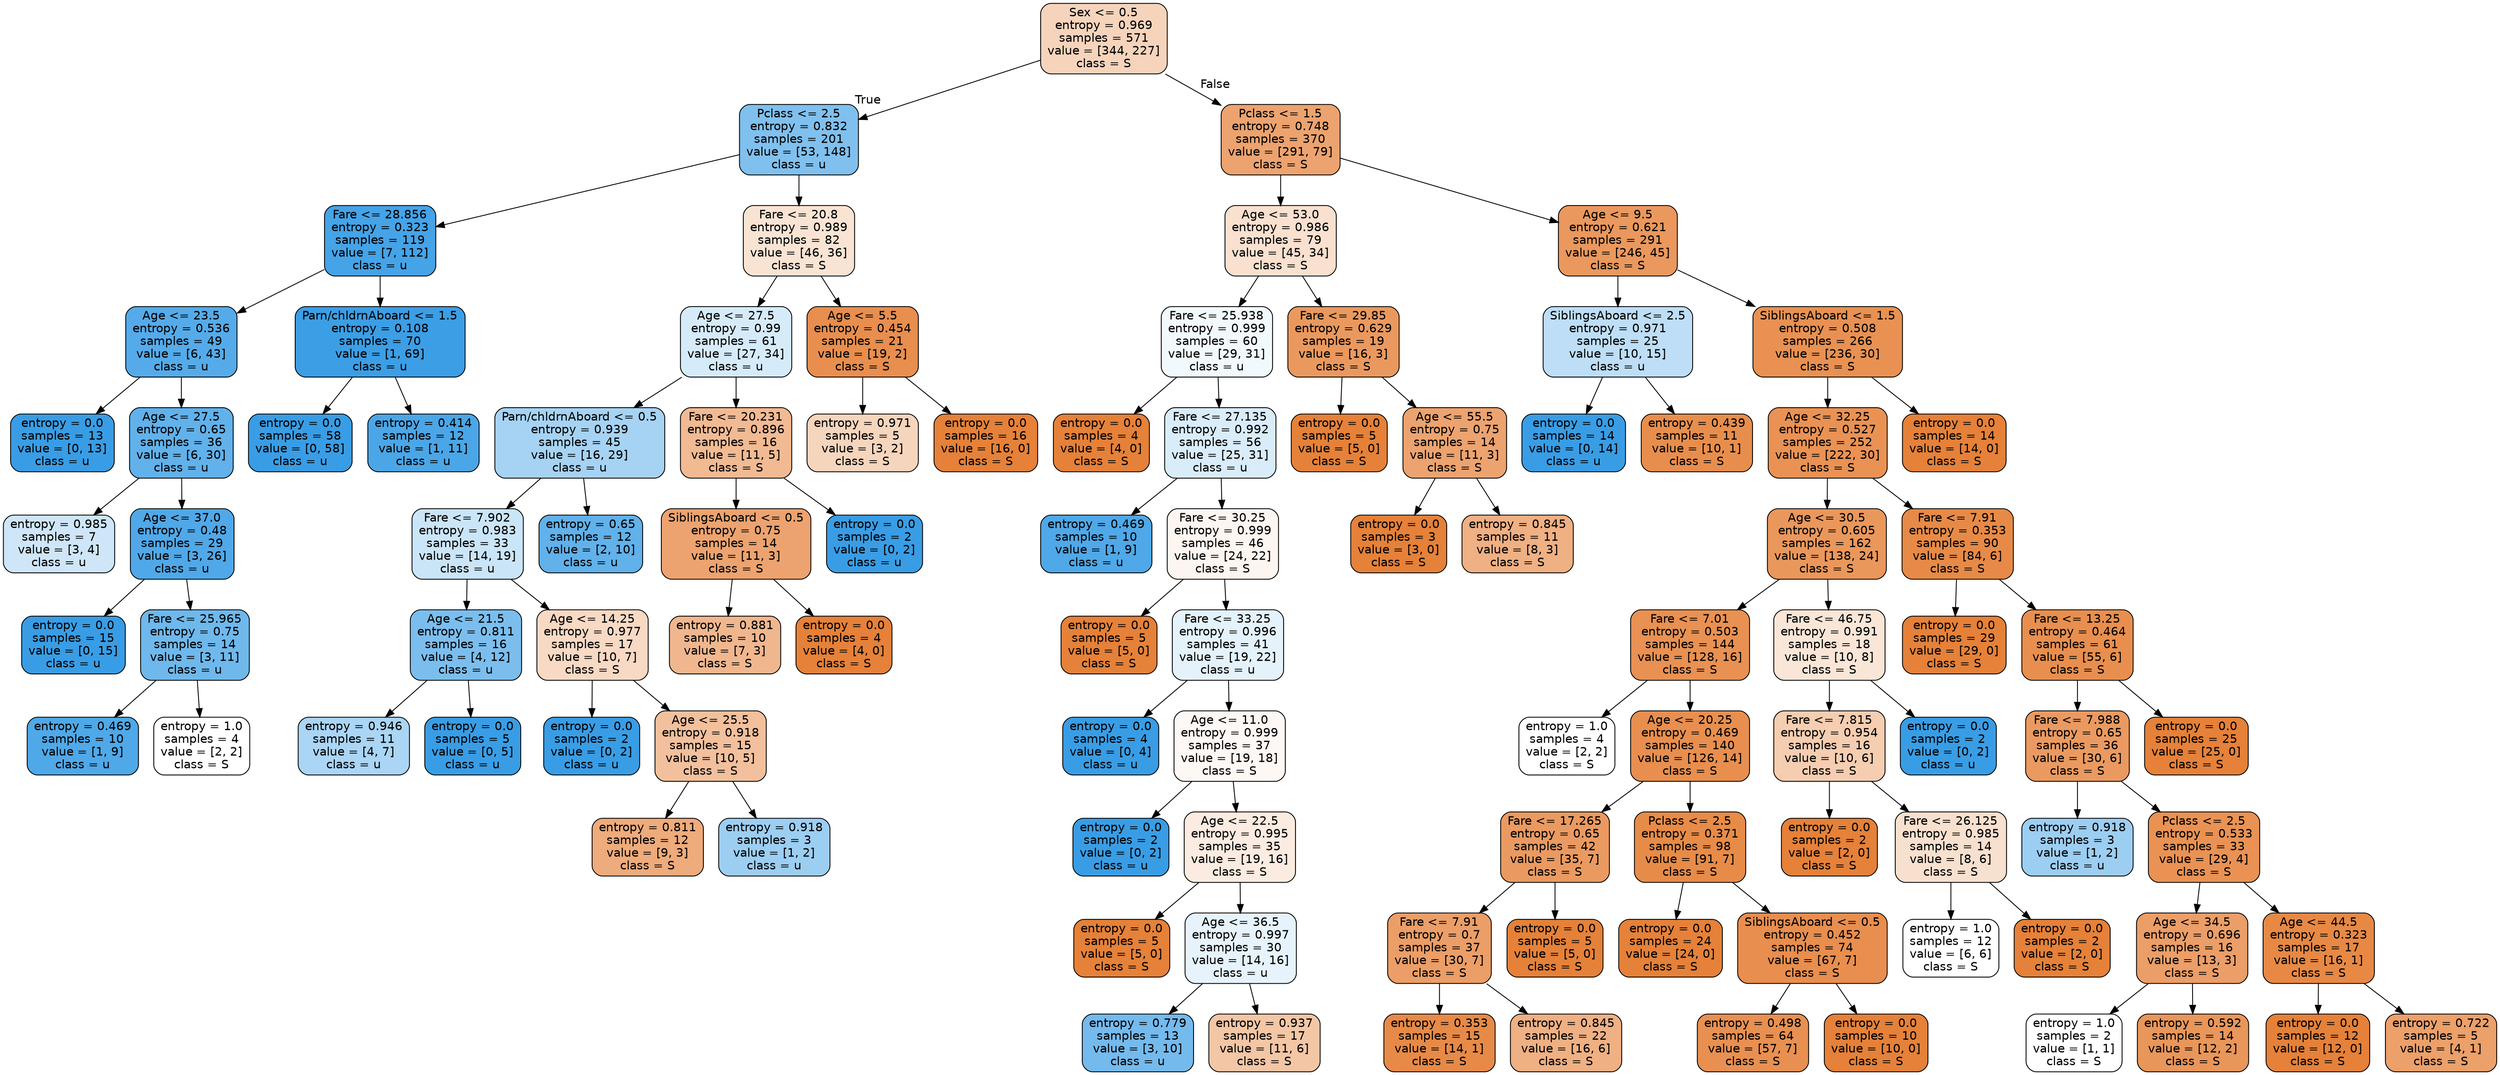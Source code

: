 digraph Tree {
node [shape=box, style="filled, rounded", color="black", fontname=helvetica] ;
edge [fontname=helvetica] ;
0 [label="Sex <= 0.5\nentropy = 0.969\nsamples = 571\nvalue = [344, 227]\nclass = S", fillcolor="#f6d4bc"] ;
1 [label="Pclass <= 2.5\nentropy = 0.832\nsamples = 201\nvalue = [53, 148]\nclass = u", fillcolor="#80c0ee"] ;
0 -> 1 [labeldistance=2.5, labelangle=45, headlabel="True"] ;
2 [label="Fare <= 28.856\nentropy = 0.323\nsamples = 119\nvalue = [7, 112]\nclass = u", fillcolor="#45a3e7"] ;
1 -> 2 ;
3 [label="Age <= 23.5\nentropy = 0.536\nsamples = 49\nvalue = [6, 43]\nclass = u", fillcolor="#55abe9"] ;
2 -> 3 ;
4 [label="entropy = 0.0\nsamples = 13\nvalue = [0, 13]\nclass = u", fillcolor="#399de5"] ;
3 -> 4 ;
5 [label="Age <= 27.5\nentropy = 0.65\nsamples = 36\nvalue = [6, 30]\nclass = u", fillcolor="#61b1ea"] ;
3 -> 5 ;
6 [label="entropy = 0.985\nsamples = 7\nvalue = [3, 4]\nclass = u", fillcolor="#cee6f8"] ;
5 -> 6 ;
7 [label="Age <= 37.0\nentropy = 0.48\nsamples = 29\nvalue = [3, 26]\nclass = u", fillcolor="#50a8e8"] ;
5 -> 7 ;
8 [label="entropy = 0.0\nsamples = 15\nvalue = [0, 15]\nclass = u", fillcolor="#399de5"] ;
7 -> 8 ;
9 [label="Fare <= 25.965\nentropy = 0.75\nsamples = 14\nvalue = [3, 11]\nclass = u", fillcolor="#6fb8ec"] ;
7 -> 9 ;
10 [label="entropy = 0.469\nsamples = 10\nvalue = [1, 9]\nclass = u", fillcolor="#4fa8e8"] ;
9 -> 10 ;
11 [label="entropy = 1.0\nsamples = 4\nvalue = [2, 2]\nclass = S", fillcolor="#ffffff"] ;
9 -> 11 ;
12 [label="Parn/chldrnAboard <= 1.5\nentropy = 0.108\nsamples = 70\nvalue = [1, 69]\nclass = u", fillcolor="#3c9ee5"] ;
2 -> 12 ;
13 [label="entropy = 0.0\nsamples = 58\nvalue = [0, 58]\nclass = u", fillcolor="#399de5"] ;
12 -> 13 ;
14 [label="entropy = 0.414\nsamples = 12\nvalue = [1, 11]\nclass = u", fillcolor="#4ba6e7"] ;
12 -> 14 ;
15 [label="Fare <= 20.8\nentropy = 0.989\nsamples = 82\nvalue = [46, 36]\nclass = S", fillcolor="#f9e4d4"] ;
1 -> 15 ;
16 [label="Age <= 27.5\nentropy = 0.99\nsamples = 61\nvalue = [27, 34]\nclass = u", fillcolor="#d6ebfa"] ;
15 -> 16 ;
17 [label="Parn/chldrnAboard <= 0.5\nentropy = 0.939\nsamples = 45\nvalue = [16, 29]\nclass = u", fillcolor="#a6d3f3"] ;
16 -> 17 ;
18 [label="Fare <= 7.902\nentropy = 0.983\nsamples = 33\nvalue = [14, 19]\nclass = u", fillcolor="#cbe5f8"] ;
17 -> 18 ;
19 [label="Age <= 21.5\nentropy = 0.811\nsamples = 16\nvalue = [4, 12]\nclass = u", fillcolor="#7bbeee"] ;
18 -> 19 ;
20 [label="entropy = 0.946\nsamples = 11\nvalue = [4, 7]\nclass = u", fillcolor="#aad5f4"] ;
19 -> 20 ;
21 [label="entropy = 0.0\nsamples = 5\nvalue = [0, 5]\nclass = u", fillcolor="#399de5"] ;
19 -> 21 ;
22 [label="Age <= 14.25\nentropy = 0.977\nsamples = 17\nvalue = [10, 7]\nclass = S", fillcolor="#f7d9c4"] ;
18 -> 22 ;
23 [label="entropy = 0.0\nsamples = 2\nvalue = [0, 2]\nclass = u", fillcolor="#399de5"] ;
22 -> 23 ;
24 [label="Age <= 25.5\nentropy = 0.918\nsamples = 15\nvalue = [10, 5]\nclass = S", fillcolor="#f2c09c"] ;
22 -> 24 ;
25 [label="entropy = 0.811\nsamples = 12\nvalue = [9, 3]\nclass = S", fillcolor="#eeab7b"] ;
24 -> 25 ;
26 [label="entropy = 0.918\nsamples = 3\nvalue = [1, 2]\nclass = u", fillcolor="#9ccef2"] ;
24 -> 26 ;
27 [label="entropy = 0.65\nsamples = 12\nvalue = [2, 10]\nclass = u", fillcolor="#61b1ea"] ;
17 -> 27 ;
28 [label="Fare <= 20.231\nentropy = 0.896\nsamples = 16\nvalue = [11, 5]\nclass = S", fillcolor="#f1ba93"] ;
16 -> 28 ;
29 [label="SiblingsAboard <= 0.5\nentropy = 0.75\nsamples = 14\nvalue = [11, 3]\nclass = S", fillcolor="#eca36f"] ;
28 -> 29 ;
30 [label="entropy = 0.881\nsamples = 10\nvalue = [7, 3]\nclass = S", fillcolor="#f0b78e"] ;
29 -> 30 ;
31 [label="entropy = 0.0\nsamples = 4\nvalue = [4, 0]\nclass = S", fillcolor="#e58139"] ;
29 -> 31 ;
32 [label="entropy = 0.0\nsamples = 2\nvalue = [0, 2]\nclass = u", fillcolor="#399de5"] ;
28 -> 32 ;
33 [label="Age <= 5.5\nentropy = 0.454\nsamples = 21\nvalue = [19, 2]\nclass = S", fillcolor="#e88e4e"] ;
15 -> 33 ;
34 [label="entropy = 0.971\nsamples = 5\nvalue = [3, 2]\nclass = S", fillcolor="#f6d5bd"] ;
33 -> 34 ;
35 [label="entropy = 0.0\nsamples = 16\nvalue = [16, 0]\nclass = S", fillcolor="#e58139"] ;
33 -> 35 ;
36 [label="Pclass <= 1.5\nentropy = 0.748\nsamples = 370\nvalue = [291, 79]\nclass = S", fillcolor="#eca36f"] ;
0 -> 36 [labeldistance=2.5, labelangle=-45, headlabel="False"] ;
37 [label="Age <= 53.0\nentropy = 0.986\nsamples = 79\nvalue = [45, 34]\nclass = S", fillcolor="#f9e0cf"] ;
36 -> 37 ;
38 [label="Fare <= 25.938\nentropy = 0.999\nsamples = 60\nvalue = [29, 31]\nclass = u", fillcolor="#f2f9fd"] ;
37 -> 38 ;
39 [label="entropy = 0.0\nsamples = 4\nvalue = [4, 0]\nclass = S", fillcolor="#e58139"] ;
38 -> 39 ;
40 [label="Fare <= 27.135\nentropy = 0.992\nsamples = 56\nvalue = [25, 31]\nclass = u", fillcolor="#d9ecfa"] ;
38 -> 40 ;
41 [label="entropy = 0.469\nsamples = 10\nvalue = [1, 9]\nclass = u", fillcolor="#4fa8e8"] ;
40 -> 41 ;
42 [label="Fare <= 30.25\nentropy = 0.999\nsamples = 46\nvalue = [24, 22]\nclass = S", fillcolor="#fdf5ef"] ;
40 -> 42 ;
43 [label="entropy = 0.0\nsamples = 5\nvalue = [5, 0]\nclass = S", fillcolor="#e58139"] ;
42 -> 43 ;
44 [label="Fare <= 33.25\nentropy = 0.996\nsamples = 41\nvalue = [19, 22]\nclass = u", fillcolor="#e4f2fb"] ;
42 -> 44 ;
45 [label="entropy = 0.0\nsamples = 4\nvalue = [0, 4]\nclass = u", fillcolor="#399de5"] ;
44 -> 45 ;
46 [label="Age <= 11.0\nentropy = 0.999\nsamples = 37\nvalue = [19, 18]\nclass = S", fillcolor="#fef8f5"] ;
44 -> 46 ;
47 [label="entropy = 0.0\nsamples = 2\nvalue = [0, 2]\nclass = u", fillcolor="#399de5"] ;
46 -> 47 ;
48 [label="Age <= 22.5\nentropy = 0.995\nsamples = 35\nvalue = [19, 16]\nclass = S", fillcolor="#fbebe0"] ;
46 -> 48 ;
49 [label="entropy = 0.0\nsamples = 5\nvalue = [5, 0]\nclass = S", fillcolor="#e58139"] ;
48 -> 49 ;
50 [label="Age <= 36.5\nentropy = 0.997\nsamples = 30\nvalue = [14, 16]\nclass = u", fillcolor="#e6f3fc"] ;
48 -> 50 ;
51 [label="entropy = 0.779\nsamples = 13\nvalue = [3, 10]\nclass = u", fillcolor="#74baed"] ;
50 -> 51 ;
52 [label="entropy = 0.937\nsamples = 17\nvalue = [11, 6]\nclass = S", fillcolor="#f3c6a5"] ;
50 -> 52 ;
53 [label="Fare <= 29.85\nentropy = 0.629\nsamples = 19\nvalue = [16, 3]\nclass = S", fillcolor="#ea995e"] ;
37 -> 53 ;
54 [label="entropy = 0.0\nsamples = 5\nvalue = [5, 0]\nclass = S", fillcolor="#e58139"] ;
53 -> 54 ;
55 [label="Age <= 55.5\nentropy = 0.75\nsamples = 14\nvalue = [11, 3]\nclass = S", fillcolor="#eca36f"] ;
53 -> 55 ;
56 [label="entropy = 0.0\nsamples = 3\nvalue = [3, 0]\nclass = S", fillcolor="#e58139"] ;
55 -> 56 ;
57 [label="entropy = 0.845\nsamples = 11\nvalue = [8, 3]\nclass = S", fillcolor="#efb083"] ;
55 -> 57 ;
58 [label="Age <= 9.5\nentropy = 0.621\nsamples = 291\nvalue = [246, 45]\nclass = S", fillcolor="#ea985d"] ;
36 -> 58 ;
59 [label="SiblingsAboard <= 2.5\nentropy = 0.971\nsamples = 25\nvalue = [10, 15]\nclass = u", fillcolor="#bddef6"] ;
58 -> 59 ;
60 [label="entropy = 0.0\nsamples = 14\nvalue = [0, 14]\nclass = u", fillcolor="#399de5"] ;
59 -> 60 ;
61 [label="entropy = 0.439\nsamples = 11\nvalue = [10, 1]\nclass = S", fillcolor="#e88e4d"] ;
59 -> 61 ;
62 [label="SiblingsAboard <= 1.5\nentropy = 0.508\nsamples = 266\nvalue = [236, 30]\nclass = S", fillcolor="#e89152"] ;
58 -> 62 ;
63 [label="Age <= 32.25\nentropy = 0.527\nsamples = 252\nvalue = [222, 30]\nclass = S", fillcolor="#e99254"] ;
62 -> 63 ;
64 [label="Age <= 30.5\nentropy = 0.605\nsamples = 162\nvalue = [138, 24]\nclass = S", fillcolor="#ea975b"] ;
63 -> 64 ;
65 [label="Fare <= 7.01\nentropy = 0.503\nsamples = 144\nvalue = [128, 16]\nclass = S", fillcolor="#e89152"] ;
64 -> 65 ;
66 [label="entropy = 1.0\nsamples = 4\nvalue = [2, 2]\nclass = S", fillcolor="#ffffff"] ;
65 -> 66 ;
67 [label="Age <= 20.25\nentropy = 0.469\nsamples = 140\nvalue = [126, 14]\nclass = S", fillcolor="#e88f4f"] ;
65 -> 67 ;
68 [label="Fare <= 17.265\nentropy = 0.65\nsamples = 42\nvalue = [35, 7]\nclass = S", fillcolor="#ea9a61"] ;
67 -> 68 ;
69 [label="Fare <= 7.91\nentropy = 0.7\nsamples = 37\nvalue = [30, 7]\nclass = S", fillcolor="#eb9e67"] ;
68 -> 69 ;
70 [label="entropy = 0.353\nsamples = 15\nvalue = [14, 1]\nclass = S", fillcolor="#e78a47"] ;
69 -> 70 ;
71 [label="entropy = 0.845\nsamples = 22\nvalue = [16, 6]\nclass = S", fillcolor="#efb083"] ;
69 -> 71 ;
72 [label="entropy = 0.0\nsamples = 5\nvalue = [5, 0]\nclass = S", fillcolor="#e58139"] ;
68 -> 72 ;
73 [label="Pclass <= 2.5\nentropy = 0.371\nsamples = 98\nvalue = [91, 7]\nclass = S", fillcolor="#e78b48"] ;
67 -> 73 ;
74 [label="entropy = 0.0\nsamples = 24\nvalue = [24, 0]\nclass = S", fillcolor="#e58139"] ;
73 -> 74 ;
75 [label="SiblingsAboard <= 0.5\nentropy = 0.452\nsamples = 74\nvalue = [67, 7]\nclass = S", fillcolor="#e88e4e"] ;
73 -> 75 ;
76 [label="entropy = 0.498\nsamples = 64\nvalue = [57, 7]\nclass = S", fillcolor="#e89051"] ;
75 -> 76 ;
77 [label="entropy = 0.0\nsamples = 10\nvalue = [10, 0]\nclass = S", fillcolor="#e58139"] ;
75 -> 77 ;
78 [label="Fare <= 46.75\nentropy = 0.991\nsamples = 18\nvalue = [10, 8]\nclass = S", fillcolor="#fae6d7"] ;
64 -> 78 ;
79 [label="Fare <= 7.815\nentropy = 0.954\nsamples = 16\nvalue = [10, 6]\nclass = S", fillcolor="#f5cdb0"] ;
78 -> 79 ;
80 [label="entropy = 0.0\nsamples = 2\nvalue = [2, 0]\nclass = S", fillcolor="#e58139"] ;
79 -> 80 ;
81 [label="Fare <= 26.125\nentropy = 0.985\nsamples = 14\nvalue = [8, 6]\nclass = S", fillcolor="#f8e0ce"] ;
79 -> 81 ;
82 [label="entropy = 1.0\nsamples = 12\nvalue = [6, 6]\nclass = S", fillcolor="#ffffff"] ;
81 -> 82 ;
83 [label="entropy = 0.0\nsamples = 2\nvalue = [2, 0]\nclass = S", fillcolor="#e58139"] ;
81 -> 83 ;
84 [label="entropy = 0.0\nsamples = 2\nvalue = [0, 2]\nclass = u", fillcolor="#399de5"] ;
78 -> 84 ;
85 [label="Fare <= 7.91\nentropy = 0.353\nsamples = 90\nvalue = [84, 6]\nclass = S", fillcolor="#e78a47"] ;
63 -> 85 ;
86 [label="entropy = 0.0\nsamples = 29\nvalue = [29, 0]\nclass = S", fillcolor="#e58139"] ;
85 -> 86 ;
87 [label="Fare <= 13.25\nentropy = 0.464\nsamples = 61\nvalue = [55, 6]\nclass = S", fillcolor="#e88f4f"] ;
85 -> 87 ;
88 [label="Fare <= 7.988\nentropy = 0.65\nsamples = 36\nvalue = [30, 6]\nclass = S", fillcolor="#ea9a61"] ;
87 -> 88 ;
89 [label="entropy = 0.918\nsamples = 3\nvalue = [1, 2]\nclass = u", fillcolor="#9ccef2"] ;
88 -> 89 ;
90 [label="Pclass <= 2.5\nentropy = 0.533\nsamples = 33\nvalue = [29, 4]\nclass = S", fillcolor="#e99254"] ;
88 -> 90 ;
91 [label="Age <= 34.5\nentropy = 0.696\nsamples = 16\nvalue = [13, 3]\nclass = S", fillcolor="#eb9e67"] ;
90 -> 91 ;
92 [label="entropy = 1.0\nsamples = 2\nvalue = [1, 1]\nclass = S", fillcolor="#ffffff"] ;
91 -> 92 ;
93 [label="entropy = 0.592\nsamples = 14\nvalue = [12, 2]\nclass = S", fillcolor="#e9965a"] ;
91 -> 93 ;
94 [label="Age <= 44.5\nentropy = 0.323\nsamples = 17\nvalue = [16, 1]\nclass = S", fillcolor="#e78945"] ;
90 -> 94 ;
95 [label="entropy = 0.0\nsamples = 12\nvalue = [12, 0]\nclass = S", fillcolor="#e58139"] ;
94 -> 95 ;
96 [label="entropy = 0.722\nsamples = 5\nvalue = [4, 1]\nclass = S", fillcolor="#eca06a"] ;
94 -> 96 ;
97 [label="entropy = 0.0\nsamples = 25\nvalue = [25, 0]\nclass = S", fillcolor="#e58139"] ;
87 -> 97 ;
98 [label="entropy = 0.0\nsamples = 14\nvalue = [14, 0]\nclass = S", fillcolor="#e58139"] ;
62 -> 98 ;
}